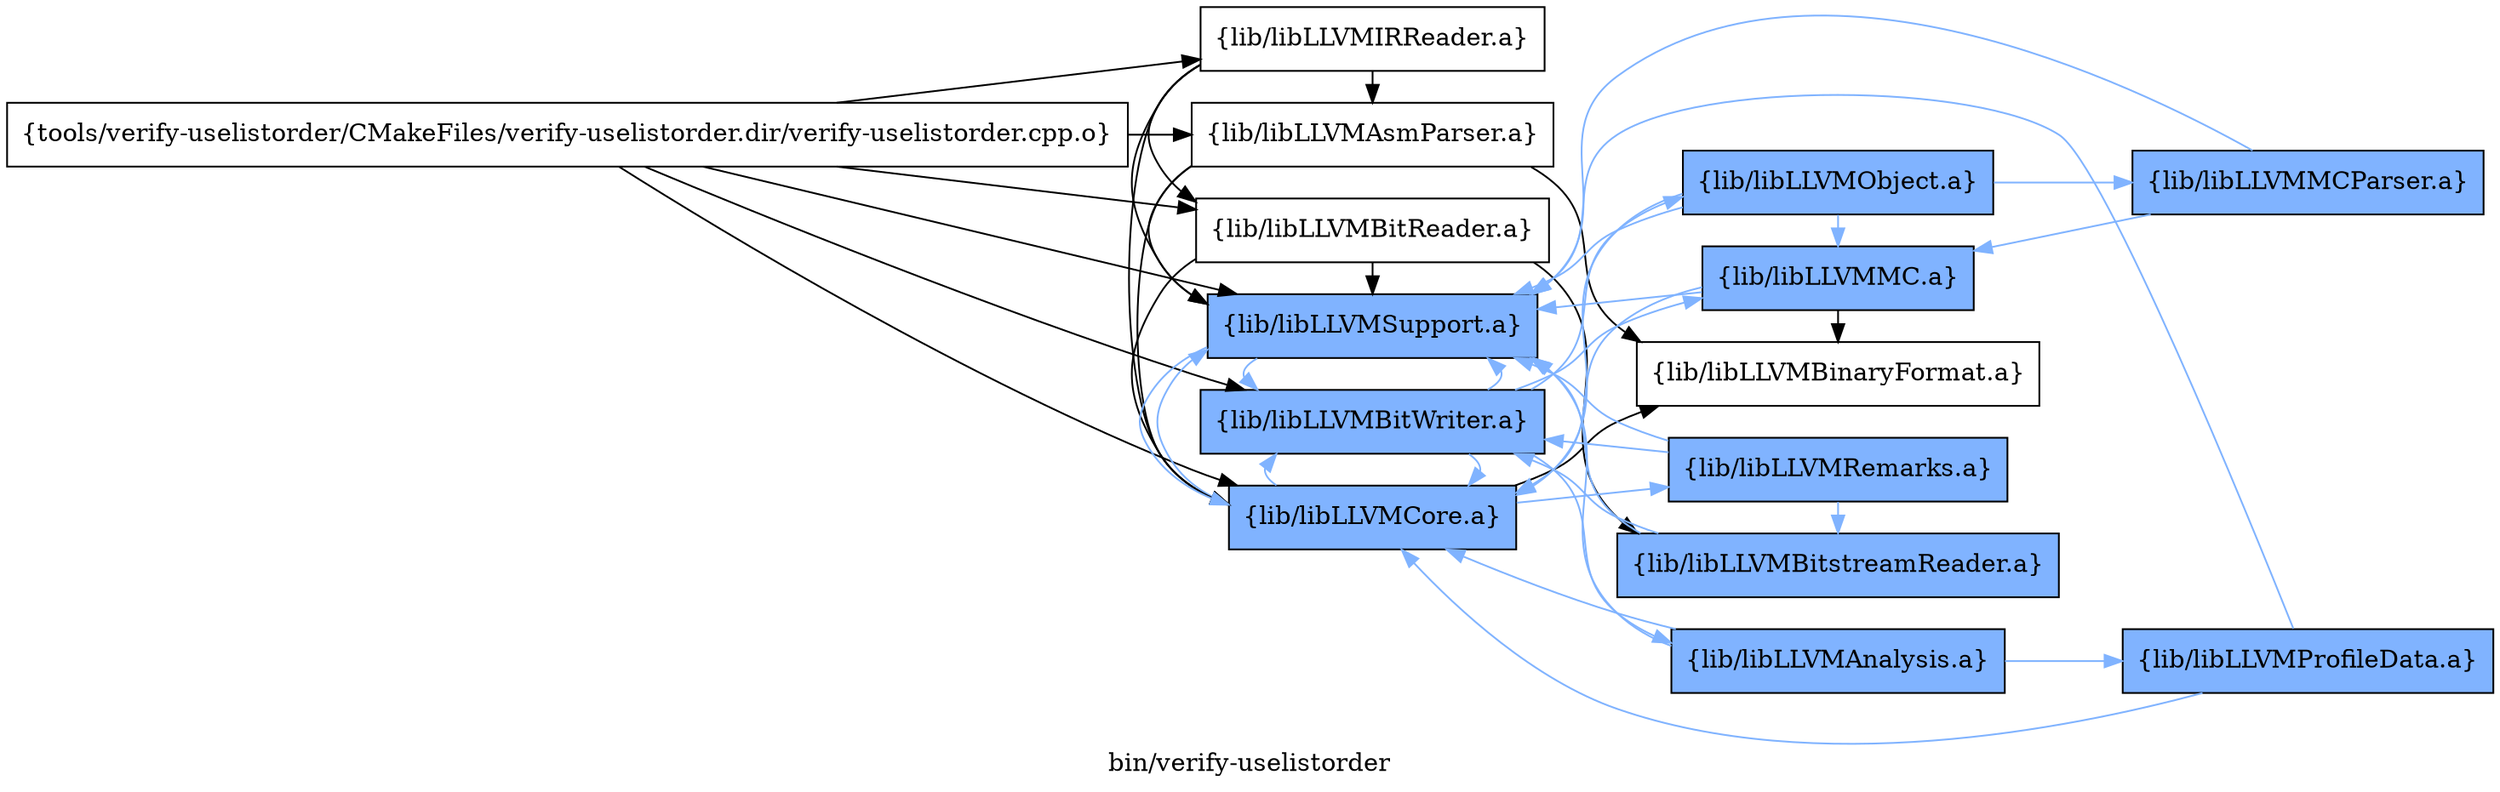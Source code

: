 digraph "bin/verify-uselistorder" {
	label="bin/verify-uselistorder";
	rankdir=LR;
	{ rank=same; Node0x55f6c7b28248;  }
	{ rank=same; Node0x55f6c7b29418; Node0x55f6c7b27c08; Node0x55f6c7b27618; Node0x55f6c7b28568; Node0x55f6c7b28018; Node0x55f6c7b30bc8;  }
	{ rank=same; Node0x55f6c7b2dc48; Node0x55f6c7b2d1f8; Node0x55f6c7b30218; Node0x55f6c7b30c18; Node0x55f6c7b2ee18; Node0x55f6c7b2e0f8;  }

	Node0x55f6c7b28248 [shape=record,shape=box,group=0,label="{tools/verify-uselistorder/CMakeFiles/verify-uselistorder.dir/verify-uselistorder.cpp.o}"];
	Node0x55f6c7b28248 -> Node0x55f6c7b29418;
	Node0x55f6c7b28248 -> Node0x55f6c7b27c08;
	Node0x55f6c7b28248 -> Node0x55f6c7b27618;
	Node0x55f6c7b28248 -> Node0x55f6c7b28568;
	Node0x55f6c7b28248 -> Node0x55f6c7b28018;
	Node0x55f6c7b28248 -> Node0x55f6c7b30bc8;
	Node0x55f6c7b29418 [shape=record,shape=box,group=0,label="{lib/libLLVMAsmParser.a}"];
	Node0x55f6c7b29418 -> Node0x55f6c7b28568;
	Node0x55f6c7b29418 -> Node0x55f6c7b30bc8;
	Node0x55f6c7b29418 -> Node0x55f6c7b2dc48;
	Node0x55f6c7b27c08 [shape=record,shape=box,group=0,label="{lib/libLLVMBitReader.a}"];
	Node0x55f6c7b27c08 -> Node0x55f6c7b28568;
	Node0x55f6c7b27c08 -> Node0x55f6c7b30bc8;
	Node0x55f6c7b27c08 -> Node0x55f6c7b2d1f8;
	Node0x55f6c7b27618 [shape=record,shape=box,group=1,style=filled,fillcolor="0.600000 0.5 1",label="{lib/libLLVMBitWriter.a}"];
	Node0x55f6c7b27618 -> Node0x55f6c7b28568[color="0.600000 0.5 1"];
	Node0x55f6c7b27618 -> Node0x55f6c7b30bc8[color="0.600000 0.5 1"];
	Node0x55f6c7b27618 -> Node0x55f6c7b30218[color="0.600000 0.5 1"];
	Node0x55f6c7b27618 -> Node0x55f6c7b30c18[color="0.600000 0.5 1"];
	Node0x55f6c7b27618 -> Node0x55f6c7b2ee18[color="0.600000 0.5 1"];
	Node0x55f6c7b28568 [shape=record,shape=box,group=1,style=filled,fillcolor="0.600000 0.5 1",label="{lib/libLLVMCore.a}"];
	Node0x55f6c7b28568 -> Node0x55f6c7b30bc8[color="0.600000 0.5 1"];
	Node0x55f6c7b28568 -> Node0x55f6c7b2dc48;
	Node0x55f6c7b28568 -> Node0x55f6c7b27618[color="0.600000 0.5 1"];
	Node0x55f6c7b28568 -> Node0x55f6c7b2e0f8[color="0.600000 0.5 1"];
	Node0x55f6c7b28018 [shape=record,shape=box,group=0,label="{lib/libLLVMIRReader.a}"];
	Node0x55f6c7b28018 -> Node0x55f6c7b29418;
	Node0x55f6c7b28018 -> Node0x55f6c7b27c08;
	Node0x55f6c7b28018 -> Node0x55f6c7b28568;
	Node0x55f6c7b28018 -> Node0x55f6c7b30bc8;
	Node0x55f6c7b30bc8 [shape=record,shape=box,group=1,style=filled,fillcolor="0.600000 0.5 1",label="{lib/libLLVMSupport.a}"];
	Node0x55f6c7b30bc8 -> Node0x55f6c7b28568[color="0.600000 0.5 1"];
	Node0x55f6c7b30bc8 -> Node0x55f6c7b27618[color="0.600000 0.5 1"];
	Node0x55f6c7b2dc48 [shape=record,shape=box,group=0,label="{lib/libLLVMBinaryFormat.a}"];
	Node0x55f6c7b2d1f8 [shape=record,shape=box,group=1,style=filled,fillcolor="0.600000 0.5 1",label="{lib/libLLVMBitstreamReader.a}"];
	Node0x55f6c7b2d1f8 -> Node0x55f6c7b27618[color="0.600000 0.5 1"];
	Node0x55f6c7b2d1f8 -> Node0x55f6c7b30bc8[color="0.600000 0.5 1"];
	Node0x55f6c7b30218 [shape=record,shape=box,group=1,style=filled,fillcolor="0.600000 0.5 1",label="{lib/libLLVMAnalysis.a}"];
	Node0x55f6c7b30218 -> Node0x55f6c7b28568[color="0.600000 0.5 1"];
	Node0x55f6c7b30218 -> Node0x55f6c7b30bc8[color="0.600000 0.5 1"];
	Node0x55f6c7b30218 -> Node0x55f6c7b31168[color="0.600000 0.5 1"];
	Node0x55f6c7b30c18 [shape=record,shape=box,group=1,style=filled,fillcolor="0.600000 0.5 1",label="{lib/libLLVMObject.a}"];
	Node0x55f6c7b30c18 -> Node0x55f6c7b28568[color="0.600000 0.5 1"];
	Node0x55f6c7b30c18 -> Node0x55f6c7b30bc8[color="0.600000 0.5 1"];
	Node0x55f6c7b30c18 -> Node0x55f6c7b2ee18[color="0.600000 0.5 1"];
	Node0x55f6c7b30c18 -> Node0x55f6c7b2f458[color="0.600000 0.5 1"];
	Node0x55f6c7b2ee18 [shape=record,shape=box,group=1,style=filled,fillcolor="0.600000 0.5 1",label="{lib/libLLVMMC.a}"];
	Node0x55f6c7b2ee18 -> Node0x55f6c7b30bc8[color="0.600000 0.5 1"];
	Node0x55f6c7b2ee18 -> Node0x55f6c7b2dc48;
	Node0x55f6c7b2ee18 -> Node0x55f6c7b28568[color="0.600000 0.5 1"];
	Node0x55f6c7b2e0f8 [shape=record,shape=box,group=1,style=filled,fillcolor="0.600000 0.5 1",label="{lib/libLLVMRemarks.a}"];
	Node0x55f6c7b2e0f8 -> Node0x55f6c7b30bc8[color="0.600000 0.5 1"];
	Node0x55f6c7b2e0f8 -> Node0x55f6c7b27618[color="0.600000 0.5 1"];
	Node0x55f6c7b2e0f8 -> Node0x55f6c7b2d1f8[color="0.600000 0.5 1"];
	Node0x55f6c7b31168 [shape=record,shape=box,group=1,style=filled,fillcolor="0.600000 0.5 1",label="{lib/libLLVMProfileData.a}"];
	Node0x55f6c7b31168 -> Node0x55f6c7b28568[color="0.600000 0.5 1"];
	Node0x55f6c7b31168 -> Node0x55f6c7b30bc8[color="0.600000 0.5 1"];
	Node0x55f6c7b2f458 [shape=record,shape=box,group=1,style=filled,fillcolor="0.600000 0.5 1",label="{lib/libLLVMMCParser.a}"];
	Node0x55f6c7b2f458 -> Node0x55f6c7b30bc8[color="0.600000 0.5 1"];
	Node0x55f6c7b2f458 -> Node0x55f6c7b2ee18[color="0.600000 0.5 1"];
}
